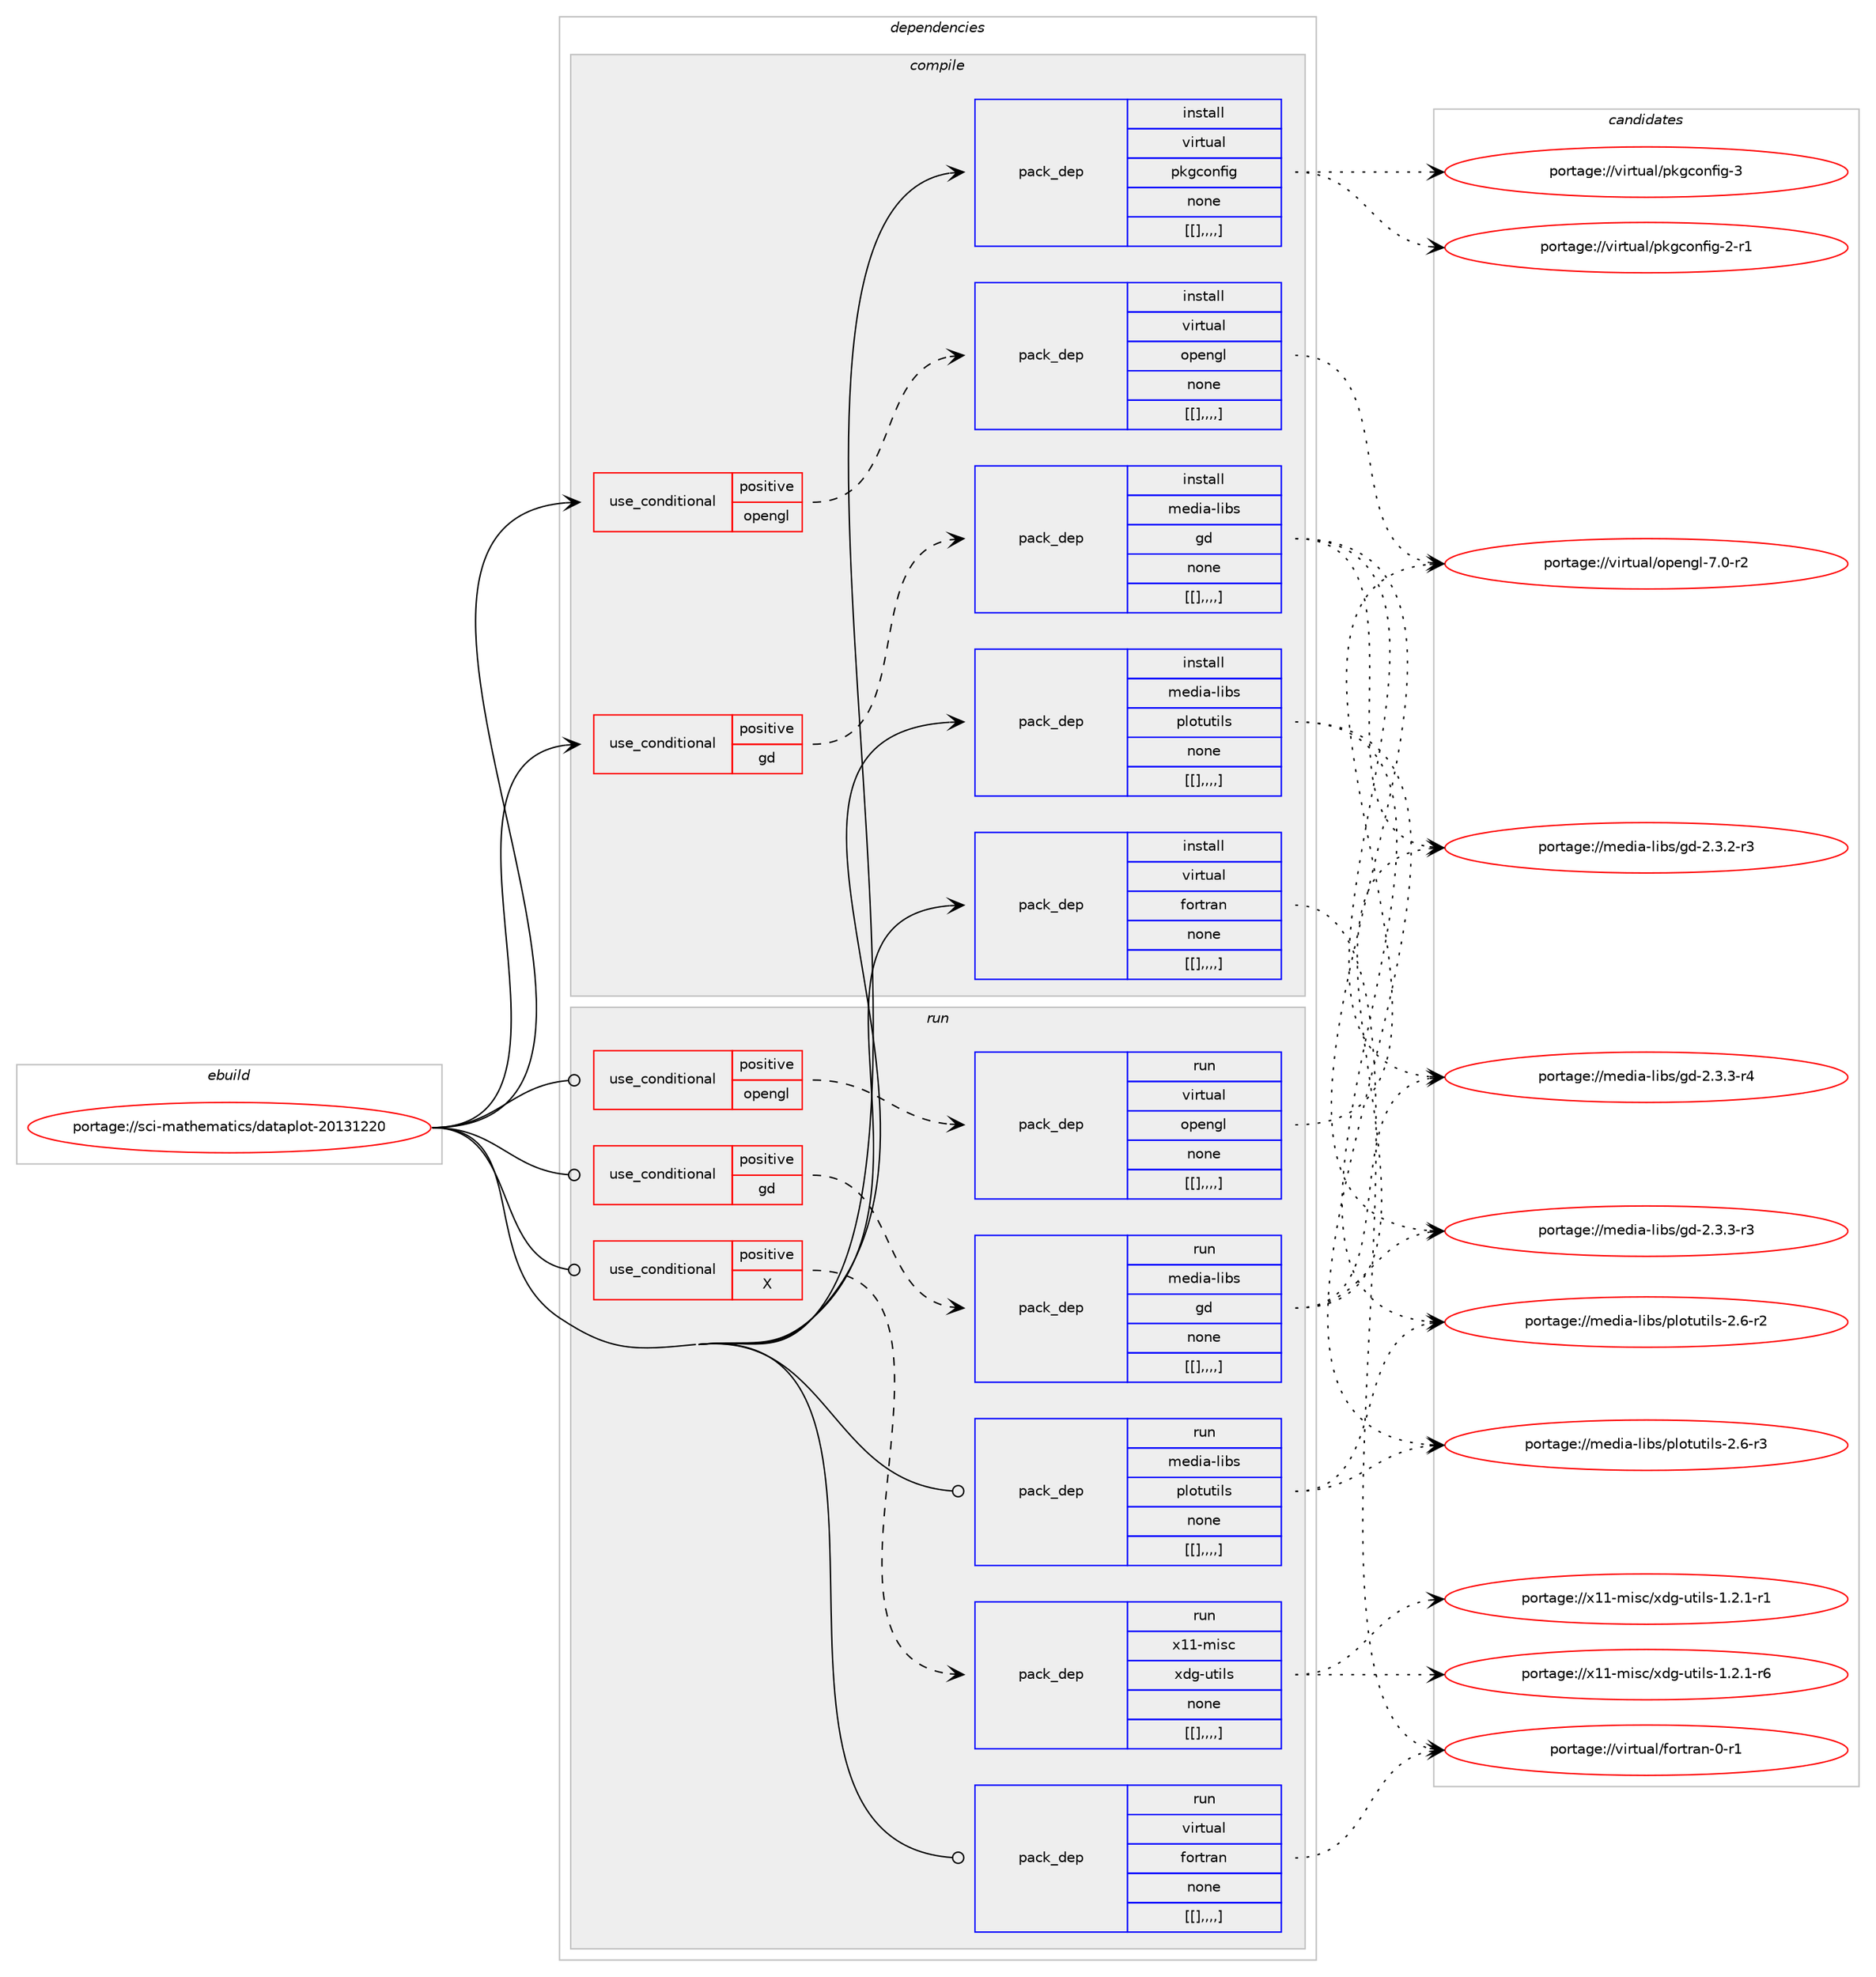 digraph prolog {

# *************
# Graph options
# *************

newrank=true;
concentrate=true;
compound=true;
graph [rankdir=LR,fontname=Helvetica,fontsize=10,ranksep=1.5];#, ranksep=2.5, nodesep=0.2];
edge  [arrowhead=vee];
node  [fontname=Helvetica,fontsize=10];

# **********
# The ebuild
# **********

subgraph cluster_leftcol {
color=gray;
label=<<i>ebuild</i>>;
id [label="portage://sci-mathematics/dataplot-20131220", color=red, width=4, href="../sci-mathematics/dataplot-20131220.svg"];
}

# ****************
# The dependencies
# ****************

subgraph cluster_midcol {
color=gray;
label=<<i>dependencies</i>>;
subgraph cluster_compile {
fillcolor="#eeeeee";
style=filled;
label=<<i>compile</i>>;
subgraph cond114197 {
dependency429551 [label=<<TABLE BORDER="0" CELLBORDER="1" CELLSPACING="0" CELLPADDING="4"><TR><TD ROWSPAN="3" CELLPADDING="10">use_conditional</TD></TR><TR><TD>positive</TD></TR><TR><TD>gd</TD></TR></TABLE>>, shape=none, color=red];
subgraph pack312244 {
dependency429618 [label=<<TABLE BORDER="0" CELLBORDER="1" CELLSPACING="0" CELLPADDING="4" WIDTH="220"><TR><TD ROWSPAN="6" CELLPADDING="30">pack_dep</TD></TR><TR><TD WIDTH="110">install</TD></TR><TR><TD>media-libs</TD></TR><TR><TD>gd</TD></TR><TR><TD>none</TD></TR><TR><TD>[[],,,,]</TD></TR></TABLE>>, shape=none, color=blue];
}
dependency429551:e -> dependency429618:w [weight=20,style="dashed",arrowhead="vee"];
}
id:e -> dependency429551:w [weight=20,style="solid",arrowhead="vee"];
subgraph cond114222 {
dependency429637 [label=<<TABLE BORDER="0" CELLBORDER="1" CELLSPACING="0" CELLPADDING="4"><TR><TD ROWSPAN="3" CELLPADDING="10">use_conditional</TD></TR><TR><TD>positive</TD></TR><TR><TD>opengl</TD></TR></TABLE>>, shape=none, color=red];
subgraph pack312275 {
dependency429640 [label=<<TABLE BORDER="0" CELLBORDER="1" CELLSPACING="0" CELLPADDING="4" WIDTH="220"><TR><TD ROWSPAN="6" CELLPADDING="30">pack_dep</TD></TR><TR><TD WIDTH="110">install</TD></TR><TR><TD>virtual</TD></TR><TR><TD>opengl</TD></TR><TR><TD>none</TD></TR><TR><TD>[[],,,,]</TD></TR></TABLE>>, shape=none, color=blue];
}
dependency429637:e -> dependency429640:w [weight=20,style="dashed",arrowhead="vee"];
}
id:e -> dependency429637:w [weight=20,style="solid",arrowhead="vee"];
subgraph pack312278 {
dependency429706 [label=<<TABLE BORDER="0" CELLBORDER="1" CELLSPACING="0" CELLPADDING="4" WIDTH="220"><TR><TD ROWSPAN="6" CELLPADDING="30">pack_dep</TD></TR><TR><TD WIDTH="110">install</TD></TR><TR><TD>media-libs</TD></TR><TR><TD>plotutils</TD></TR><TR><TD>none</TD></TR><TR><TD>[[],,,,]</TD></TR></TABLE>>, shape=none, color=blue];
}
id:e -> dependency429706:w [weight=20,style="solid",arrowhead="vee"];
subgraph pack312336 {
dependency429751 [label=<<TABLE BORDER="0" CELLBORDER="1" CELLSPACING="0" CELLPADDING="4" WIDTH="220"><TR><TD ROWSPAN="6" CELLPADDING="30">pack_dep</TD></TR><TR><TD WIDTH="110">install</TD></TR><TR><TD>virtual</TD></TR><TR><TD>fortran</TD></TR><TR><TD>none</TD></TR><TR><TD>[[],,,,]</TD></TR></TABLE>>, shape=none, color=blue];
}
id:e -> dependency429751:w [weight=20,style="solid",arrowhead="vee"];
subgraph pack312362 {
dependency429839 [label=<<TABLE BORDER="0" CELLBORDER="1" CELLSPACING="0" CELLPADDING="4" WIDTH="220"><TR><TD ROWSPAN="6" CELLPADDING="30">pack_dep</TD></TR><TR><TD WIDTH="110">install</TD></TR><TR><TD>virtual</TD></TR><TR><TD>pkgconfig</TD></TR><TR><TD>none</TD></TR><TR><TD>[[],,,,]</TD></TR></TABLE>>, shape=none, color=blue];
}
id:e -> dependency429839:w [weight=20,style="solid",arrowhead="vee"];
}
subgraph cluster_compileandrun {
fillcolor="#eeeeee";
style=filled;
label=<<i>compile and run</i>>;
}
subgraph cluster_run {
fillcolor="#eeeeee";
style=filled;
label=<<i>run</i>>;
subgraph cond114276 {
dependency429871 [label=<<TABLE BORDER="0" CELLBORDER="1" CELLSPACING="0" CELLPADDING="4"><TR><TD ROWSPAN="3" CELLPADDING="10">use_conditional</TD></TR><TR><TD>positive</TD></TR><TR><TD>X</TD></TR></TABLE>>, shape=none, color=red];
subgraph pack312455 {
dependency429888 [label=<<TABLE BORDER="0" CELLBORDER="1" CELLSPACING="0" CELLPADDING="4" WIDTH="220"><TR><TD ROWSPAN="6" CELLPADDING="30">pack_dep</TD></TR><TR><TD WIDTH="110">run</TD></TR><TR><TD>x11-misc</TD></TR><TR><TD>xdg-utils</TD></TR><TR><TD>none</TD></TR><TR><TD>[[],,,,]</TD></TR></TABLE>>, shape=none, color=blue];
}
dependency429871:e -> dependency429888:w [weight=20,style="dashed",arrowhead="vee"];
}
id:e -> dependency429871:w [weight=20,style="solid",arrowhead="odot"];
subgraph cond114297 {
dependency429923 [label=<<TABLE BORDER="0" CELLBORDER="1" CELLSPACING="0" CELLPADDING="4"><TR><TD ROWSPAN="3" CELLPADDING="10">use_conditional</TD></TR><TR><TD>positive</TD></TR><TR><TD>gd</TD></TR></TABLE>>, shape=none, color=red];
subgraph pack312496 {
dependency429964 [label=<<TABLE BORDER="0" CELLBORDER="1" CELLSPACING="0" CELLPADDING="4" WIDTH="220"><TR><TD ROWSPAN="6" CELLPADDING="30">pack_dep</TD></TR><TR><TD WIDTH="110">run</TD></TR><TR><TD>media-libs</TD></TR><TR><TD>gd</TD></TR><TR><TD>none</TD></TR><TR><TD>[[],,,,]</TD></TR></TABLE>>, shape=none, color=blue];
}
dependency429923:e -> dependency429964:w [weight=20,style="dashed",arrowhead="vee"];
}
id:e -> dependency429923:w [weight=20,style="solid",arrowhead="odot"];
subgraph cond114324 {
dependency429982 [label=<<TABLE BORDER="0" CELLBORDER="1" CELLSPACING="0" CELLPADDING="4"><TR><TD ROWSPAN="3" CELLPADDING="10">use_conditional</TD></TR><TR><TD>positive</TD></TR><TR><TD>opengl</TD></TR></TABLE>>, shape=none, color=red];
subgraph pack312515 {
dependency429995 [label=<<TABLE BORDER="0" CELLBORDER="1" CELLSPACING="0" CELLPADDING="4" WIDTH="220"><TR><TD ROWSPAN="6" CELLPADDING="30">pack_dep</TD></TR><TR><TD WIDTH="110">run</TD></TR><TR><TD>virtual</TD></TR><TR><TD>opengl</TD></TR><TR><TD>none</TD></TR><TR><TD>[[],,,,]</TD></TR></TABLE>>, shape=none, color=blue];
}
dependency429982:e -> dependency429995:w [weight=20,style="dashed",arrowhead="vee"];
}
id:e -> dependency429982:w [weight=20,style="solid",arrowhead="odot"];
subgraph pack312527 {
dependency429999 [label=<<TABLE BORDER="0" CELLBORDER="1" CELLSPACING="0" CELLPADDING="4" WIDTH="220"><TR><TD ROWSPAN="6" CELLPADDING="30">pack_dep</TD></TR><TR><TD WIDTH="110">run</TD></TR><TR><TD>media-libs</TD></TR><TR><TD>plotutils</TD></TR><TR><TD>none</TD></TR><TR><TD>[[],,,,]</TD></TR></TABLE>>, shape=none, color=blue];
}
id:e -> dependency429999:w [weight=20,style="solid",arrowhead="odot"];
subgraph pack312529 {
dependency430002 [label=<<TABLE BORDER="0" CELLBORDER="1" CELLSPACING="0" CELLPADDING="4" WIDTH="220"><TR><TD ROWSPAN="6" CELLPADDING="30">pack_dep</TD></TR><TR><TD WIDTH="110">run</TD></TR><TR><TD>virtual</TD></TR><TR><TD>fortran</TD></TR><TR><TD>none</TD></TR><TR><TD>[[],,,,]</TD></TR></TABLE>>, shape=none, color=blue];
}
id:e -> dependency430002:w [weight=20,style="solid",arrowhead="odot"];
}
}

# **************
# The candidates
# **************

subgraph cluster_choices {
rank=same;
color=gray;
label=<<i>candidates</i>>;

subgraph choice311573 {
color=black;
nodesep=1;
choice109101100105974510810598115471031004550465146514511452 [label="portage://media-libs/gd-2.3.3-r4", color=red, width=4,href="../media-libs/gd-2.3.3-r4.svg"];
choice109101100105974510810598115471031004550465146514511451 [label="portage://media-libs/gd-2.3.3-r3", color=red, width=4,href="../media-libs/gd-2.3.3-r3.svg"];
choice109101100105974510810598115471031004550465146504511451 [label="portage://media-libs/gd-2.3.2-r3", color=red, width=4,href="../media-libs/gd-2.3.2-r3.svg"];
dependency429618:e -> choice109101100105974510810598115471031004550465146514511452:w [style=dotted,weight="100"];
dependency429618:e -> choice109101100105974510810598115471031004550465146514511451:w [style=dotted,weight="100"];
dependency429618:e -> choice109101100105974510810598115471031004550465146504511451:w [style=dotted,weight="100"];
}
subgraph choice311580 {
color=black;
nodesep=1;
choice1181051141161179710847111112101110103108455546484511450 [label="portage://virtual/opengl-7.0-r2", color=red, width=4,href="../virtual/opengl-7.0-r2.svg"];
dependency429640:e -> choice1181051141161179710847111112101110103108455546484511450:w [style=dotted,weight="100"];
}
subgraph choice311597 {
color=black;
nodesep=1;
choice10910110010597451081059811547112108111116117116105108115455046544511451 [label="portage://media-libs/plotutils-2.6-r3", color=red, width=4,href="../media-libs/plotutils-2.6-r3.svg"];
choice10910110010597451081059811547112108111116117116105108115455046544511450 [label="portage://media-libs/plotutils-2.6-r2", color=red, width=4,href="../media-libs/plotutils-2.6-r2.svg"];
dependency429706:e -> choice10910110010597451081059811547112108111116117116105108115455046544511451:w [style=dotted,weight="100"];
dependency429706:e -> choice10910110010597451081059811547112108111116117116105108115455046544511450:w [style=dotted,weight="100"];
}
subgraph choice311602 {
color=black;
nodesep=1;
choice11810511411611797108471021111141161149711045484511449 [label="portage://virtual/fortran-0-r1", color=red, width=4,href="../virtual/fortran-0-r1.svg"];
dependency429751:e -> choice11810511411611797108471021111141161149711045484511449:w [style=dotted,weight="100"];
}
subgraph choice311607 {
color=black;
nodesep=1;
choice1181051141161179710847112107103991111101021051034551 [label="portage://virtual/pkgconfig-3", color=red, width=4,href="../virtual/pkgconfig-3.svg"];
choice11810511411611797108471121071039911111010210510345504511449 [label="portage://virtual/pkgconfig-2-r1", color=red, width=4,href="../virtual/pkgconfig-2-r1.svg"];
dependency429839:e -> choice1181051141161179710847112107103991111101021051034551:w [style=dotted,weight="100"];
dependency429839:e -> choice11810511411611797108471121071039911111010210510345504511449:w [style=dotted,weight="100"];
}
subgraph choice311610 {
color=black;
nodesep=1;
choice1204949451091051159947120100103451171161051081154549465046494511454 [label="portage://x11-misc/xdg-utils-1.2.1-r6", color=red, width=4,href="../x11-misc/xdg-utils-1.2.1-r6.svg"];
choice1204949451091051159947120100103451171161051081154549465046494511449 [label="portage://x11-misc/xdg-utils-1.2.1-r1", color=red, width=4,href="../x11-misc/xdg-utils-1.2.1-r1.svg"];
dependency429888:e -> choice1204949451091051159947120100103451171161051081154549465046494511454:w [style=dotted,weight="100"];
dependency429888:e -> choice1204949451091051159947120100103451171161051081154549465046494511449:w [style=dotted,weight="100"];
}
subgraph choice311630 {
color=black;
nodesep=1;
choice109101100105974510810598115471031004550465146514511452 [label="portage://media-libs/gd-2.3.3-r4", color=red, width=4,href="../media-libs/gd-2.3.3-r4.svg"];
choice109101100105974510810598115471031004550465146514511451 [label="portage://media-libs/gd-2.3.3-r3", color=red, width=4,href="../media-libs/gd-2.3.3-r3.svg"];
choice109101100105974510810598115471031004550465146504511451 [label="portage://media-libs/gd-2.3.2-r3", color=red, width=4,href="../media-libs/gd-2.3.2-r3.svg"];
dependency429964:e -> choice109101100105974510810598115471031004550465146514511452:w [style=dotted,weight="100"];
dependency429964:e -> choice109101100105974510810598115471031004550465146514511451:w [style=dotted,weight="100"];
dependency429964:e -> choice109101100105974510810598115471031004550465146504511451:w [style=dotted,weight="100"];
}
subgraph choice311669 {
color=black;
nodesep=1;
choice1181051141161179710847111112101110103108455546484511450 [label="portage://virtual/opengl-7.0-r2", color=red, width=4,href="../virtual/opengl-7.0-r2.svg"];
dependency429995:e -> choice1181051141161179710847111112101110103108455546484511450:w [style=dotted,weight="100"];
}
subgraph choice311684 {
color=black;
nodesep=1;
choice10910110010597451081059811547112108111116117116105108115455046544511451 [label="portage://media-libs/plotutils-2.6-r3", color=red, width=4,href="../media-libs/plotutils-2.6-r3.svg"];
choice10910110010597451081059811547112108111116117116105108115455046544511450 [label="portage://media-libs/plotutils-2.6-r2", color=red, width=4,href="../media-libs/plotutils-2.6-r2.svg"];
dependency429999:e -> choice10910110010597451081059811547112108111116117116105108115455046544511451:w [style=dotted,weight="100"];
dependency429999:e -> choice10910110010597451081059811547112108111116117116105108115455046544511450:w [style=dotted,weight="100"];
}
subgraph choice311704 {
color=black;
nodesep=1;
choice11810511411611797108471021111141161149711045484511449 [label="portage://virtual/fortran-0-r1", color=red, width=4,href="../virtual/fortran-0-r1.svg"];
dependency430002:e -> choice11810511411611797108471021111141161149711045484511449:w [style=dotted,weight="100"];
}
}

}

